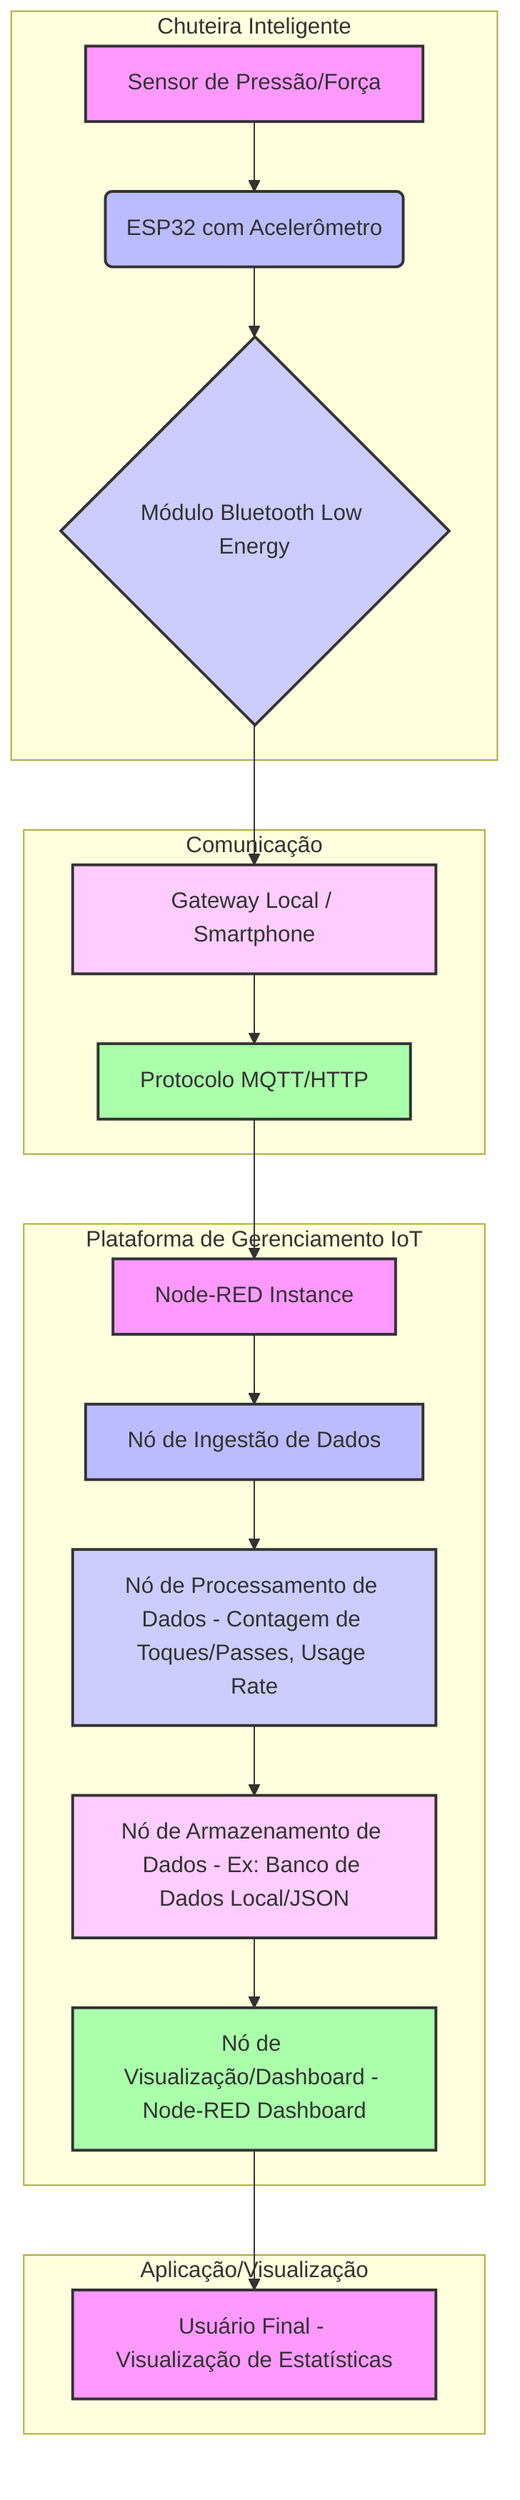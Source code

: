 graph TD
    subgraph Chuteira Inteligente
        A[Sensor de Pressão/Força] --> B(ESP32 com Acelerômetro)
        B --> C{Módulo Bluetooth Low Energy}
    end

    subgraph Comunicação
        C --> D[Gateway Local / Smartphone]
        D --> E[Protocolo MQTT/HTTP]
    end

    subgraph Plataforma de Gerenciamento IoT
        E --> F[Node-RED Instance]
        F --> G[Nó de Ingestão de Dados]
        G --> H[Nó de Processamento de Dados - Contagem de Toques/Passes, Usage Rate]
        H --> I[Nó de Armazenamento de Dados - Ex: Banco de Dados Local/JSON]
        I --> J[Nó de Visualização/Dashboard - Node-RED Dashboard]
    end

    subgraph Aplicação/Visualização
        J --> K[Usuário Final - Visualização de Estatísticas]
    end

    style A fill:#f9f,stroke:#333,stroke-width:2px
    style B fill:#bbf,stroke:#333,stroke-width:2px
    style C fill:#ccf,stroke:#333,stroke-width:2px
    style D fill:#fcf,stroke:#333,stroke-width:2px
    style E fill:#afa,stroke:#333,stroke-width:2px
    style F fill:#f9f,stroke:#333,stroke-width:2px
    style G fill:#bbf,stroke:#333,stroke-width:2px
    style H fill:#ccf,stroke:#333,stroke-width:2px
    style I fill:#fcf,stroke:#333,stroke-width:2px
    style J fill:#afa,stroke:#333,stroke-width:2px
    style K fill:#f9f,stroke:#333,stroke-width:2px